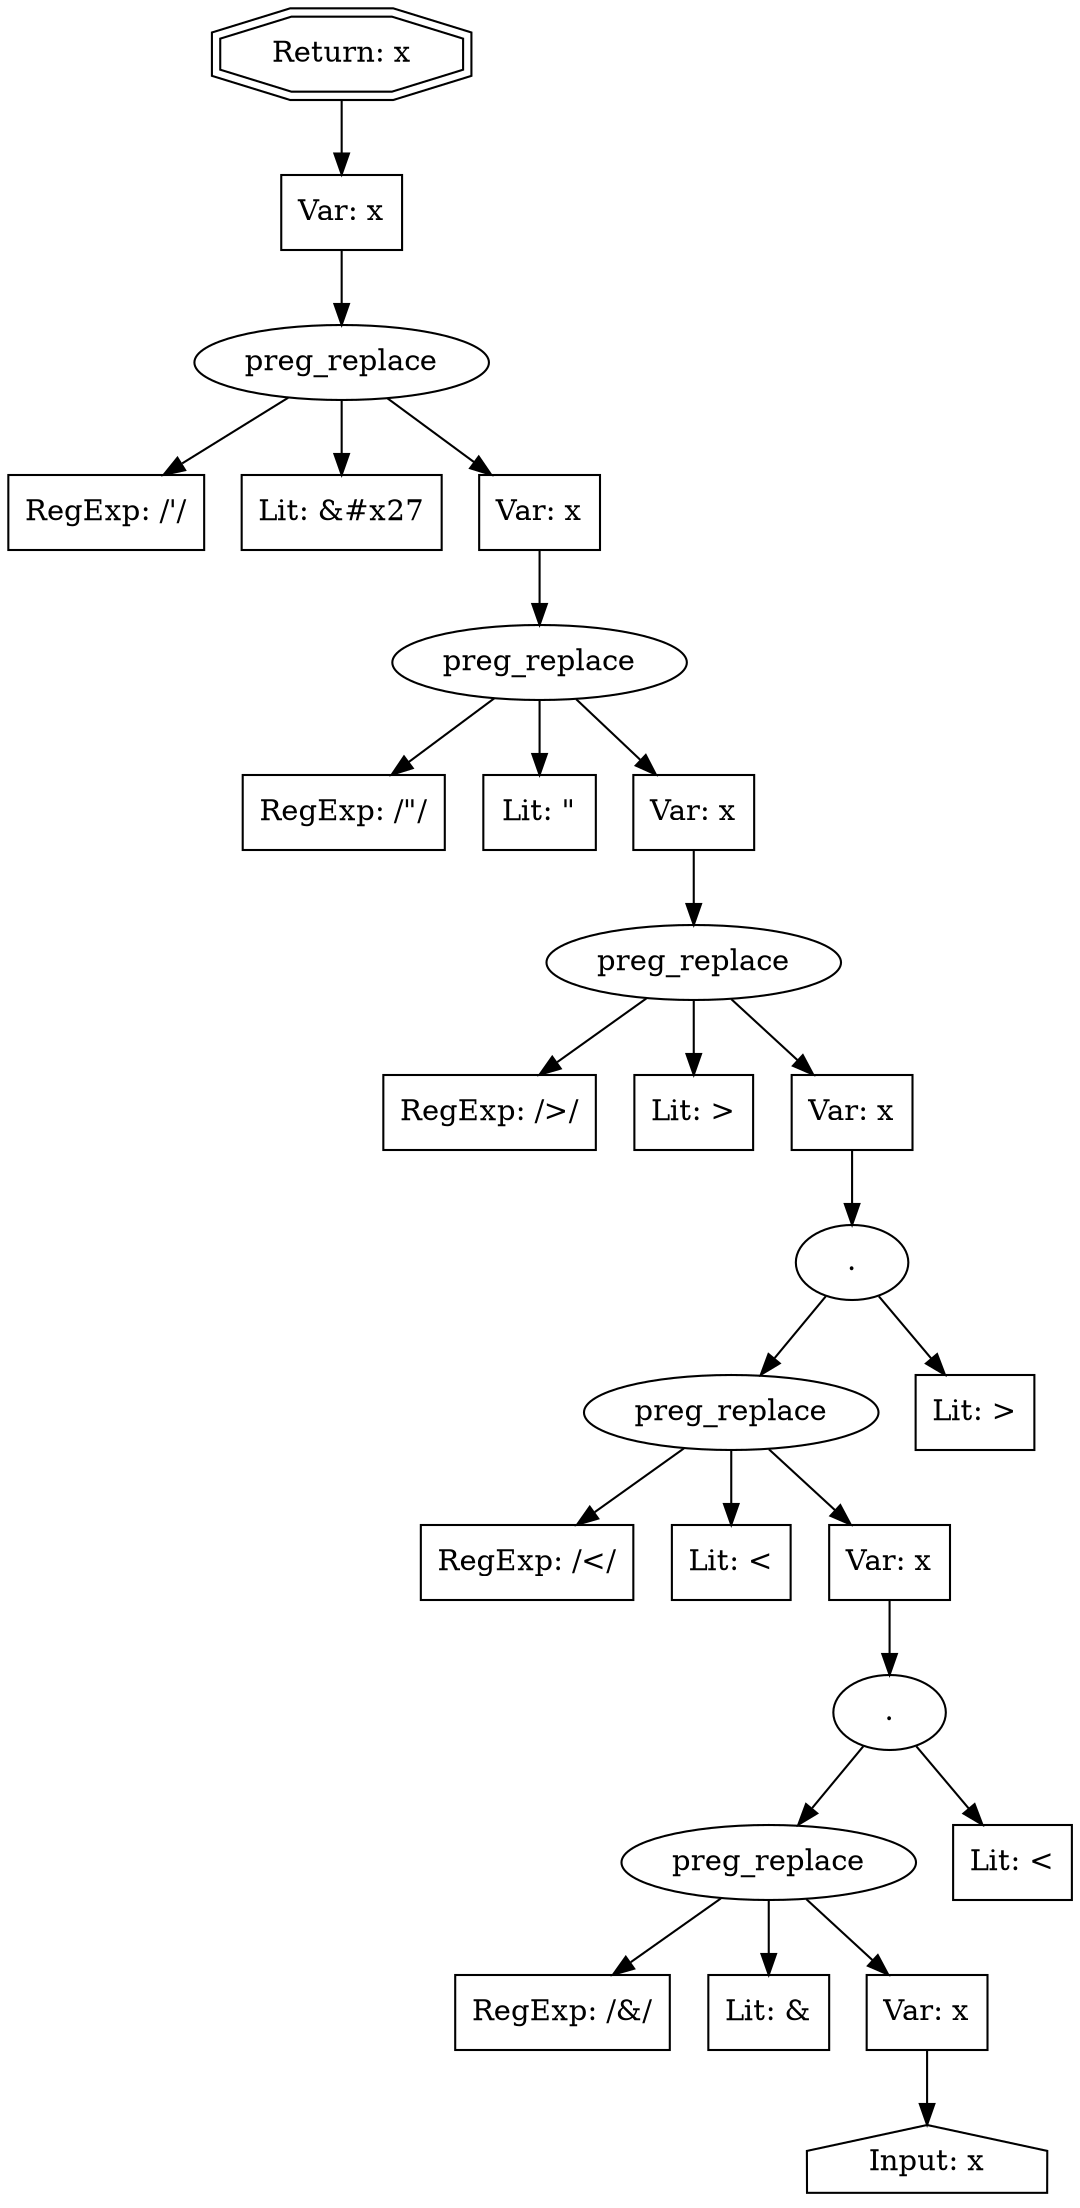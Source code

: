 // Finding: aea95af6-c26b-4fdd-bd0d-b0b7dcf817f1
// Finding.url: https://reward.example9.com/consumer/##"></iframe></style></script></object></embed></textarea><img src=x onerror=taintfoxLog('06b4da8ec79e4593901e97afae882027')><!--/*
// Finding.parentloc: https://reward.example9.com/consumer/##"></iframe></style></script></object></embed></textarea><img src=x onerror=taintfoxLog('06b4da8ec79e4593901e97afae882027')><!--/*
// Finding.domain: reward.example9.com
// Finding.base_domain: example9.com
// Finding.source: location.href
// Finding.sink: innerHTML
// Sanitizer.score: 5
// Sanitizer.name: escapeHTML
// Sanitizer.location: https://event.example9.com/group/survey/_cmn/js/jquery.survey-plugin_v3.js - $.fn.survey:46:32
// Finding.begin: 2796
// Finding.end: 2797
// Finding.original_uuid: c32d8a7e-a554-4172-8662-84f9565233d0
// Finding.TwentyFiveMillionFlowsId: 532038598
// Finding.script: https://reward.example9.com/app/js/libs/jquery-3.2.1.min.js
// Finding.line: 3
// Exploit.uuid: 06b4da8e-c79e-4593-901e-97afae882027
// Exploit.success: false
// Exploit.status: validated
// Exploit.method: C
// Exploit.type: html
// Exploit.token: attribute
// Exploit.content: value
// Exploit.quote_type: "
// Exploit.tag: input
// Exploit.break_out: #"></iframe></style></script></object></embed></textarea><img src=x onerror=
// Exploit.break_in: ><!--/*
// Exploit.payload: #"></iframe></style></script></object></embed></textarea><img src=x onerror=taintfoxLog(1)><!--/*
// Exploit.begin_taint_url: 0
// Exploit.end_taint_url: 38
// Exploit.replace_begin_url: 38
// Exploit.replace_end_url: 38
// Exploit.replace_begin_param: 2618
// Exploit.replace_end_param: 2618
// Issues.LargestEncodeAttrStringChain: 0
// Issues.LargestTextFragmentEncodeChainLength: 0
// Issues.HasApproximation: false
// Issues.HasMissingImplementation: false
// Issues.HasInfiniteRegexWithFunctionReplacer: false
// Issues.MergedSplitAndJoins: false
// Issues.HasUrlInRhsOfReplace: false
// Issues.HasUrlInLhsOfReplace: false
// Issues.HasCookieValueInLhsOfreplace: false
// Issues.HasCookieValueInRhsOfreplace: false
// Issues.HasCookieValueInMatchPattern: false
// Issues.HasCookieValueInExecPattern: false
// Issues.RemovedLRConcats: true
// Issues.RemovedReplaceArtifacts: false
// Issues.HasUrlInMatchPattern: false
// Issues.HasUrlInExecPattern: false
// Issues.RemovedNOPreplaces: false
// Issues.Known_sanitizer: false
// DepGraph.hash: -259057248
// DepGraph.sanitizer_hash: -1296267947
// Removed LR concats 
// Removed LR concats 
// Removed LR concats 
// Removed LR concats 
// Removed LR concats 
// Removed LR concats 
digraph cfg {
n0 [shape=house, label="Input: x"];
n1 [shape=ellipse, label="preg_replace"];
n2 [shape=box, label="RegExp: /\&/"];
n3 [shape=box, label="Lit: &amp;"];
n4 [shape=box, label="Var: x"];
n5 [shape=ellipse, label="."];
n6 [shape=box, label="Lit: &lt;"];
n7 [shape=ellipse, label="preg_replace"];
n8 [shape=box, label="RegExp: /\</"];
n9 [shape=box, label="Lit: &lt;"];
n10 [shape=box, label="Var: x"];
n11 [shape=ellipse, label="."];
n12 [shape=box, label="Lit: &gt;"];
n13 [shape=ellipse, label="preg_replace"];
n14 [shape=box, label="RegExp: /\>/"];
n15 [shape=box, label="Lit: &gt;"];
n16 [shape=box, label="Var: x"];
n17 [shape=ellipse, label="preg_replace"];
n18 [shape=box, label="RegExp: /\"/"];
n19 [shape=box, label="Lit: &quot;"];
n20 [shape=box, label="Var: x"];
n21 [shape=ellipse, label="preg_replace"];
n22 [shape=box, label="RegExp: /\'/"];
n23 [shape=box, label="Lit: &#x27"];
n24 [shape=box, label="Var: x"];
n25 [shape=box, label="Var: x"];
n26 [shape=doubleoctagon, label="Return: x"];
n4 -> n0;
n1 -> n2;
n1 -> n3;
n1 -> n4;
n5 -> n1;
n5 -> n6;
n10 -> n5;
n7 -> n8;
n7 -> n9;
n7 -> n10;
n11 -> n7;
n11 -> n12;
n16 -> n11;
n13 -> n14;
n13 -> n15;
n13 -> n16;
n20 -> n13;
n17 -> n18;
n17 -> n19;
n17 -> n20;
n24 -> n17;
n21 -> n22;
n21 -> n23;
n21 -> n24;
n25 -> n21;
n26 -> n25;
}